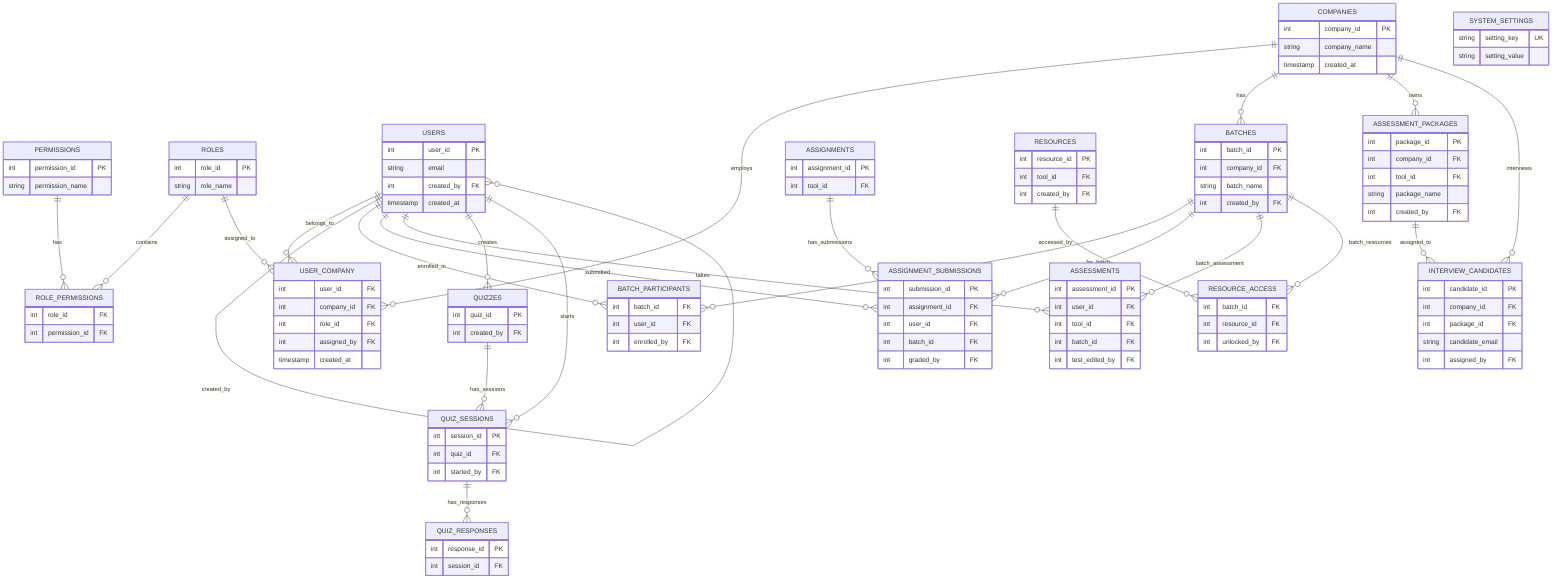 erDiagram
    %% Core Authentication Entities
    PERMISSIONS {
        int permission_id PK
        string permission_name
    }
    
    ROLES {
        int role_id PK
        string role_name
    }
    
    ROLE_PERMISSIONS {
        int role_id FK
        int permission_id FK
    }
    
    %% User and Organization
    USERS {
        int user_id PK
        string email
        int created_by FK
        timestamp created_at
    }
    
    COMPANIES {
        int company_id PK
        string company_name
        timestamp created_at
    }
    
    USER_COMPANY {
        int user_id FK
        int company_id FK
        int role_id FK
        int assigned_by FK
        timestamp created_at
    }
    
    %% Learning Management
    BATCHES {
        int batch_id PK
        int company_id FK
        string batch_name
        int created_by FK
    }
    
    BATCH_PARTICIPANTS {
        int batch_id FK
        int user_id FK
        int enrolled_by FK
    }
    
    %% Assessment Management
    ASSIGNMENTS {
        int assignment_id PK
        int tool_id FK
    }
    
    ASSIGNMENT_SUBMISSIONS {
        int submission_id PK
        int assignment_id FK
        int user_id FK
        int batch_id FK
        int graded_by FK
    }
    
    ASSESSMENTS {
        int assessment_id PK
        int user_id FK
        int tool_id FK
        int batch_id FK
        int test_edited_by FK
    }
    
    %% Content Management
    RESOURCES {
        int resource_id PK
        int tool_id FK
        int created_by FK
    }
    
    RESOURCE_ACCESS {
        int batch_id FK
        int resource_id FK
        int unlocked_by FK
    }
    
    ASSESSMENT_PACKAGES {
        int package_id PK
        int company_id FK
        int tool_id FK
        string package_name
        int created_by FK
    }
    
    INTERVIEW_CANDIDATES {
        int candidate_id PK
        int company_id FK
        int package_id FK
        string candidate_email
        int assigned_by FK
    }
    
    %% Quiz System
    QUIZZES {
        int quiz_id PK
        int created_by FK
    }
    
    QUIZ_SESSIONS {
        int session_id PK
        int quiz_id FK
        int started_by FK
    }
    
    QUIZ_RESPONSES {
        int response_id PK
        int session_id FK
    }
    
    %% System Configuration
    SYSTEM_SETTINGS {
        string setting_key UK
        string setting_value
    }
    
    %% Relationships
    PERMISSIONS ||--o{ ROLE_PERMISSIONS : has
    ROLES ||--o{ ROLE_PERMISSIONS : contains
    ROLES ||--o{ USER_COMPANY : assigned_to
    
    USERS ||--o{ USER_COMPANY : belongs_to
    USERS ||--o{ USERS : created_by
    USERS ||--o{ BATCH_PARTICIPANTS : enrolled_in
    USERS ||--o{ ASSIGNMENT_SUBMISSIONS : submitted
    USERS ||--o{ ASSESSMENTS : takes
    USERS ||--o{ QUIZZES : creates
    USERS ||--o{ QUIZ_SESSIONS : starts
    
    COMPANIES ||--o{ USER_COMPANY : employs
    COMPANIES ||--o{ BATCHES : has
    COMPANIES ||--o{ ASSESSMENT_PACKAGES : owns
    COMPANIES ||--o{ INTERVIEW_CANDIDATES : interviews
    
    BATCHES ||--o{ BATCH_PARTICIPANTS : contains
    BATCHES ||--o{ ASSIGNMENT_SUBMISSIONS : for_batch
    BATCHES ||--o{ ASSESSMENTS : batch_assessment
    BATCHES ||--o{ RESOURCE_ACCESS : batch_resources
    
    ASSIGNMENTS ||--o{ ASSIGNMENT_SUBMISSIONS : has_submissions
    
    RESOURCES ||--o{ RESOURCE_ACCESS : accessed_by
    
    ASSESSMENT_PACKAGES ||--o{ INTERVIEW_CANDIDATES : assigned_to
    
    QUIZZES ||--o{ QUIZ_SESSIONS : has_sessions
    QUIZ_SESSIONS ||--o{ QUIZ_RESPONSES : has_responses